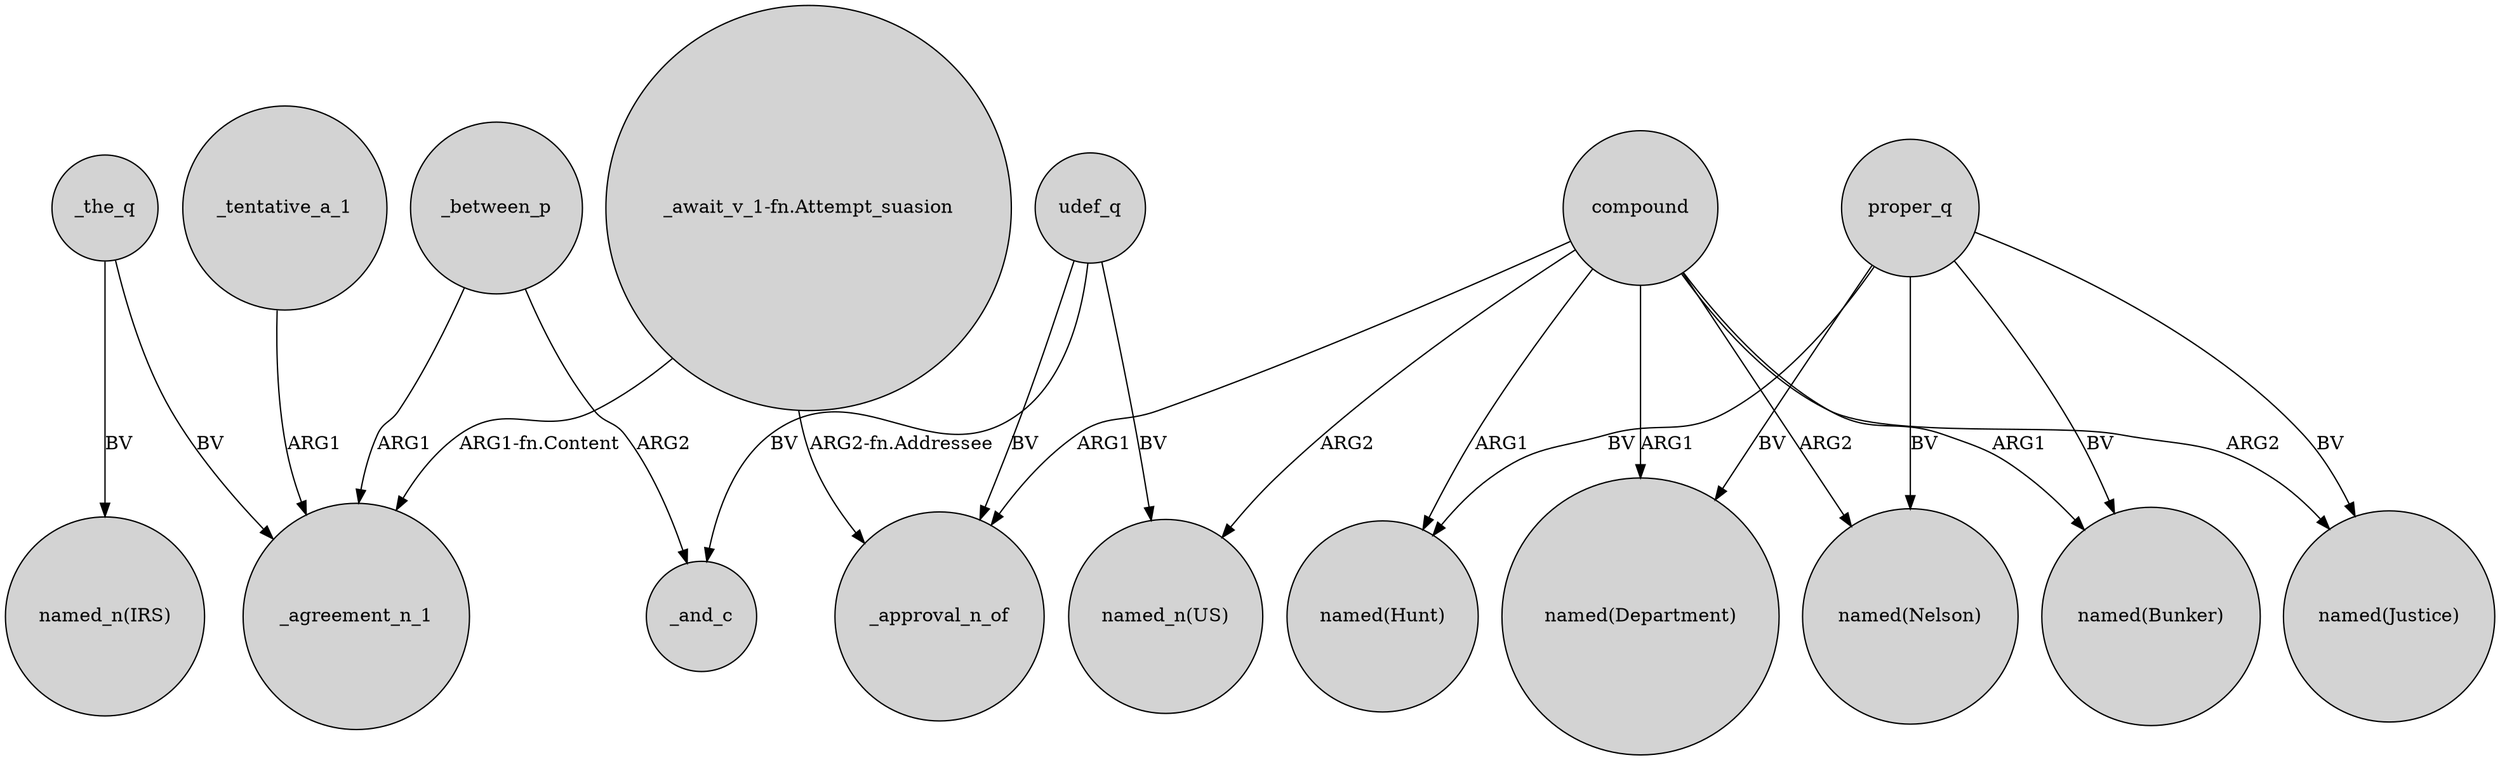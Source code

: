 digraph {
	node [shape=circle style=filled]
	_the_q -> _agreement_n_1 [label=BV]
	"_await_v_1-fn.Attempt_suasion" -> _approval_n_of [label="ARG2-fn.Addressee"]
	udef_q -> _approval_n_of [label=BV]
	"_await_v_1-fn.Attempt_suasion" -> _agreement_n_1 [label="ARG1-fn.Content"]
	compound -> "named(Bunker)" [label=ARG1]
	proper_q -> "named(Bunker)" [label=BV]
	udef_q -> _and_c [label=BV]
	_between_p -> _agreement_n_1 [label=ARG1]
	compound -> "named(Department)" [label=ARG1]
	compound -> "named(Nelson)" [label=ARG2]
	proper_q -> "named(Justice)" [label=BV]
	proper_q -> "named(Department)" [label=BV]
	compound -> "named(Hunt)" [label=ARG1]
	proper_q -> "named(Nelson)" [label=BV]
	_tentative_a_1 -> _agreement_n_1 [label=ARG1]
	compound -> "named(Justice)" [label=ARG2]
	_the_q -> "named_n(IRS)" [label=BV]
	proper_q -> "named(Hunt)" [label=BV]
	compound -> "named_n(US)" [label=ARG2]
	compound -> _approval_n_of [label=ARG1]
	udef_q -> "named_n(US)" [label=BV]
	_between_p -> _and_c [label=ARG2]
}
